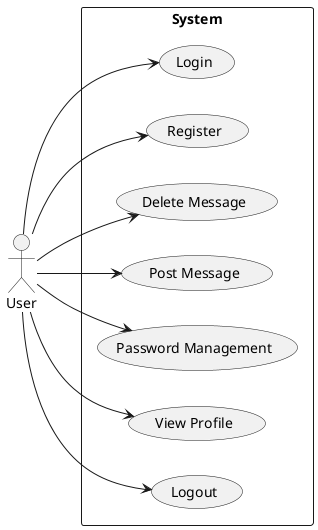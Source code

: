 @startuml User
left to right direction
actor User
rectangle "System" as system {
  (Login)
  (Register)
  (Delete Message)
  (Post Message)
  (Password Management)
  (View Profile)
  (Logout)
}
User --> (Login)
User --> (Register)
User --> (Delete Message)
User --> (Post Message)
User --> (Password Management)
User --> (View Profile)
User --> (Logout)
@enduml
